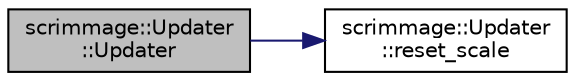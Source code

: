 digraph "scrimmage::Updater::Updater"
{
 // LATEX_PDF_SIZE
  edge [fontname="Helvetica",fontsize="10",labelfontname="Helvetica",labelfontsize="10"];
  node [fontname="Helvetica",fontsize="10",shape=record];
  rankdir="LR";
  Node1 [label="scrimmage::Updater\l::Updater",height=0.2,width=0.4,color="black", fillcolor="grey75", style="filled", fontcolor="black",tooltip=" "];
  Node1 -> Node2 [color="midnightblue",fontsize="10",style="solid",fontname="Helvetica"];
  Node2 [label="scrimmage::Updater\l::reset_scale",height=0.2,width=0.4,color="black", fillcolor="white", style="filled",URL="$classscrimmage_1_1Updater.html#a8409ebd58091dc61a9d44532fbf83216",tooltip=" "];
}
